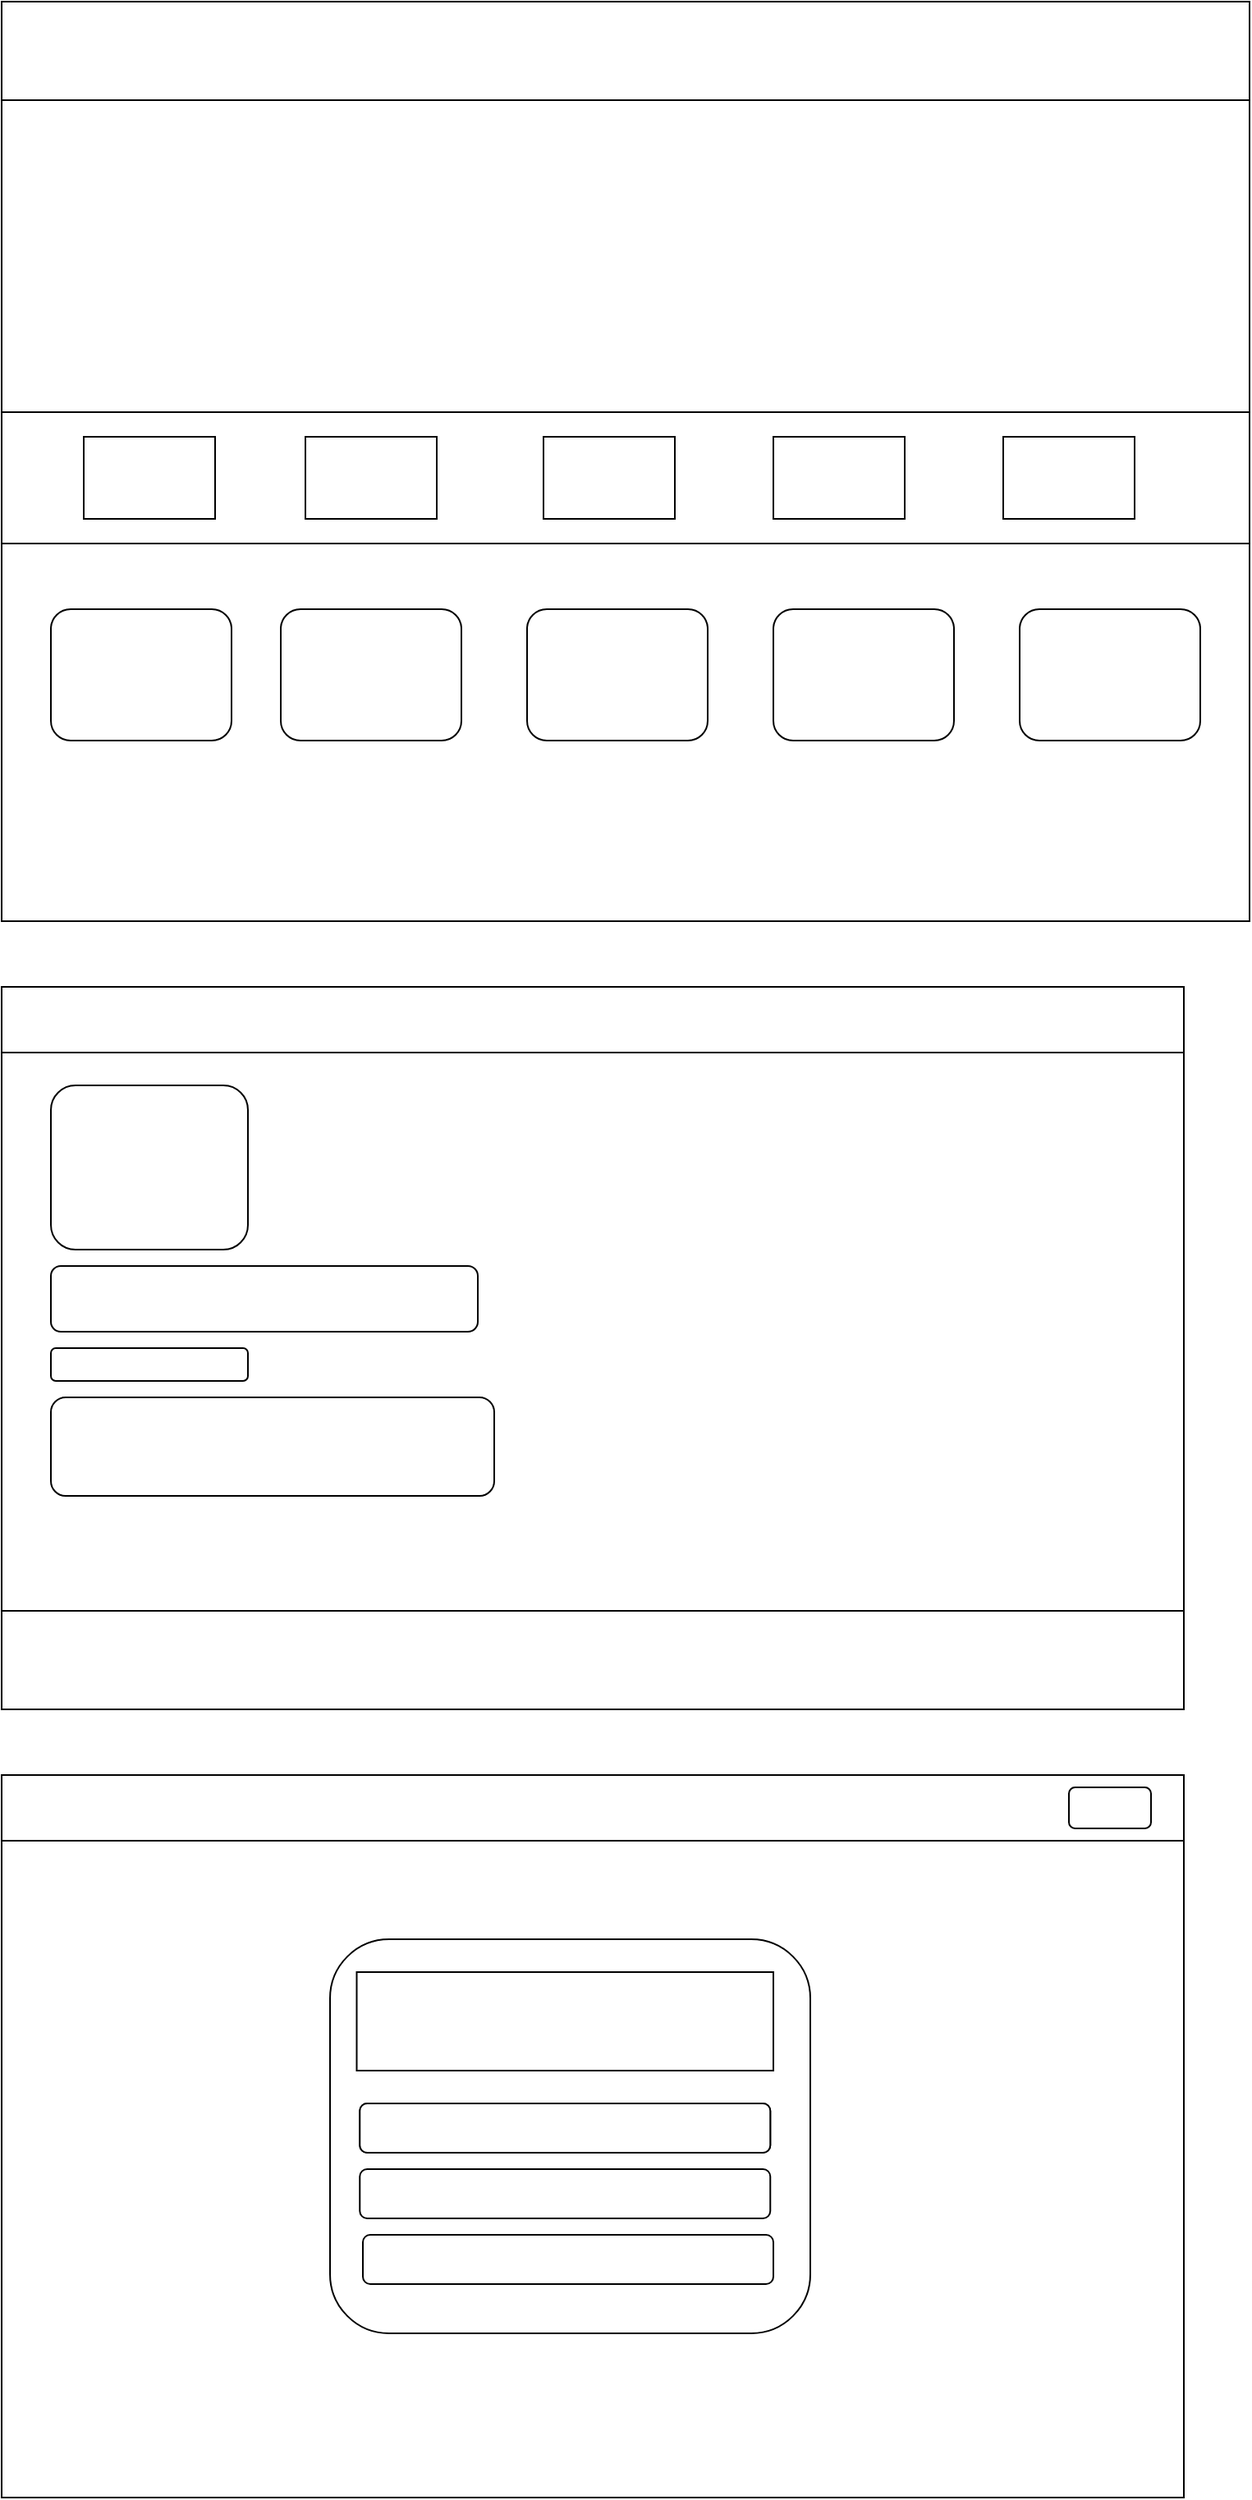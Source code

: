 <mxfile version="14.6.11" type="device"><diagram id="ljB_XaNxEvKoJEX1BKw4" name="Page-1"><mxGraphModel dx="782" dy="475" grid="1" gridSize="10" guides="1" tooltips="1" connect="1" arrows="1" fold="1" page="1" pageScale="1" pageWidth="850" pageHeight="1100" math="0" shadow="0"><root><mxCell id="0"/><mxCell id="1" parent="0"/><mxCell id="ab1UbFrMrKsH5zH1S6X1-1" value="" style="rounded=0;whiteSpace=wrap;html=1;" parent="1" vertex="1"><mxGeometry x="40" y="40" width="760" height="560" as="geometry"/></mxCell><mxCell id="ab1UbFrMrKsH5zH1S6X1-3" value="" style="rounded=0;whiteSpace=wrap;html=1;" parent="1" vertex="1"><mxGeometry x="40" y="100" width="760" height="190" as="geometry"/></mxCell><mxCell id="ab1UbFrMrKsH5zH1S6X1-4" value="" style="rounded=0;whiteSpace=wrap;html=1;" parent="1" vertex="1"><mxGeometry x="40" y="290" width="760" height="80" as="geometry"/></mxCell><mxCell id="ab1UbFrMrKsH5zH1S6X1-5" value="" style="rounded=1;whiteSpace=wrap;html=1;" parent="1" vertex="1"><mxGeometry x="70" y="410" width="110" height="80" as="geometry"/></mxCell><mxCell id="ab1UbFrMrKsH5zH1S6X1-6" value="" style="rounded=1;whiteSpace=wrap;html=1;" parent="1" vertex="1"><mxGeometry x="510" y="410" width="110" height="80" as="geometry"/></mxCell><mxCell id="ab1UbFrMrKsH5zH1S6X1-7" value="" style="rounded=1;whiteSpace=wrap;html=1;" parent="1" vertex="1"><mxGeometry x="360" y="410" width="110" height="80" as="geometry"/></mxCell><mxCell id="ab1UbFrMrKsH5zH1S6X1-8" value="" style="rounded=1;whiteSpace=wrap;html=1;" parent="1" vertex="1"><mxGeometry x="210" y="410" width="110" height="80" as="geometry"/></mxCell><mxCell id="ab1UbFrMrKsH5zH1S6X1-9" value="" style="rounded=1;whiteSpace=wrap;html=1;" parent="1" vertex="1"><mxGeometry x="660" y="410" width="110" height="80" as="geometry"/></mxCell><mxCell id="ab1UbFrMrKsH5zH1S6X1-10" value="" style="rounded=0;whiteSpace=wrap;html=1;" parent="1" vertex="1"><mxGeometry x="90" y="305" width="80" height="50" as="geometry"/></mxCell><mxCell id="ab1UbFrMrKsH5zH1S6X1-11" value="" style="rounded=0;whiteSpace=wrap;html=1;" parent="1" vertex="1"><mxGeometry x="650" y="305" width="80" height="50" as="geometry"/></mxCell><mxCell id="ab1UbFrMrKsH5zH1S6X1-12" value="" style="rounded=0;whiteSpace=wrap;html=1;" parent="1" vertex="1"><mxGeometry x="510" y="305" width="80" height="50" as="geometry"/></mxCell><mxCell id="ab1UbFrMrKsH5zH1S6X1-13" value="" style="rounded=0;whiteSpace=wrap;html=1;" parent="1" vertex="1"><mxGeometry x="370" y="305" width="80" height="50" as="geometry"/></mxCell><mxCell id="ab1UbFrMrKsH5zH1S6X1-14" value="" style="rounded=0;whiteSpace=wrap;html=1;" parent="1" vertex="1"><mxGeometry x="225" y="305" width="80" height="50" as="geometry"/></mxCell><mxCell id="HCUydP-uxK4x5rfUqSHt-1" value="" style="rounded=0;whiteSpace=wrap;html=1;" vertex="1" parent="1"><mxGeometry x="40" y="640" width="720" height="440" as="geometry"/></mxCell><mxCell id="HCUydP-uxK4x5rfUqSHt-2" value="" style="rounded=0;whiteSpace=wrap;html=1;" vertex="1" parent="1"><mxGeometry x="40" y="640" width="720" height="40" as="geometry"/></mxCell><mxCell id="HCUydP-uxK4x5rfUqSHt-3" value="" style="rounded=0;whiteSpace=wrap;html=1;" vertex="1" parent="1"><mxGeometry x="40" y="680" width="720" height="340" as="geometry"/></mxCell><mxCell id="HCUydP-uxK4x5rfUqSHt-4" value="" style="rounded=1;whiteSpace=wrap;html=1;" vertex="1" parent="1"><mxGeometry x="70" y="700" width="120" height="100" as="geometry"/></mxCell><mxCell id="HCUydP-uxK4x5rfUqSHt-5" value="" style="rounded=1;whiteSpace=wrap;html=1;" vertex="1" parent="1"><mxGeometry x="70" y="810" width="260" height="40" as="geometry"/></mxCell><mxCell id="HCUydP-uxK4x5rfUqSHt-6" value="" style="rounded=1;whiteSpace=wrap;html=1;" vertex="1" parent="1"><mxGeometry x="70" y="860" width="120" height="20" as="geometry"/></mxCell><mxCell id="HCUydP-uxK4x5rfUqSHt-7" value="" style="rounded=1;whiteSpace=wrap;html=1;" vertex="1" parent="1"><mxGeometry x="70" y="890" width="270" height="60" as="geometry"/></mxCell><mxCell id="HCUydP-uxK4x5rfUqSHt-10" value="" style="rounded=0;whiteSpace=wrap;html=1;" vertex="1" parent="1"><mxGeometry x="40" y="1120" width="720" height="440" as="geometry"/></mxCell><mxCell id="HCUydP-uxK4x5rfUqSHt-11" value="" style="rounded=0;whiteSpace=wrap;html=1;" vertex="1" parent="1"><mxGeometry x="40" y="1120" width="720" height="40" as="geometry"/></mxCell><mxCell id="HCUydP-uxK4x5rfUqSHt-12" value="" style="rounded=1;whiteSpace=wrap;html=1;" vertex="1" parent="1"><mxGeometry x="240" y="1220" width="292.5" height="240" as="geometry"/></mxCell><mxCell id="HCUydP-uxK4x5rfUqSHt-13" value="" style="rounded=0;whiteSpace=wrap;html=1;" vertex="1" parent="1"><mxGeometry x="256.25" y="1240" width="253.75" height="60" as="geometry"/></mxCell><mxCell id="HCUydP-uxK4x5rfUqSHt-14" value="" style="rounded=1;whiteSpace=wrap;html=1;" vertex="1" parent="1"><mxGeometry x="258.13" y="1320" width="250" height="30" as="geometry"/></mxCell><mxCell id="HCUydP-uxK4x5rfUqSHt-15" value="" style="rounded=1;whiteSpace=wrap;html=1;" vertex="1" parent="1"><mxGeometry x="258.13" y="1320" width="250" height="30" as="geometry"/></mxCell><mxCell id="HCUydP-uxK4x5rfUqSHt-16" value="" style="rounded=1;whiteSpace=wrap;html=1;" vertex="1" parent="1"><mxGeometry x="258.13" y="1360" width="250" height="30" as="geometry"/></mxCell><mxCell id="HCUydP-uxK4x5rfUqSHt-17" value="" style="rounded=1;whiteSpace=wrap;html=1;" vertex="1" parent="1"><mxGeometry x="260" y="1400" width="250" height="30" as="geometry"/></mxCell><mxCell id="HCUydP-uxK4x5rfUqSHt-18" value="" style="rounded=1;whiteSpace=wrap;html=1;" vertex="1" parent="1"><mxGeometry x="690" y="1127.5" width="50" height="25" as="geometry"/></mxCell></root></mxGraphModel></diagram></mxfile>